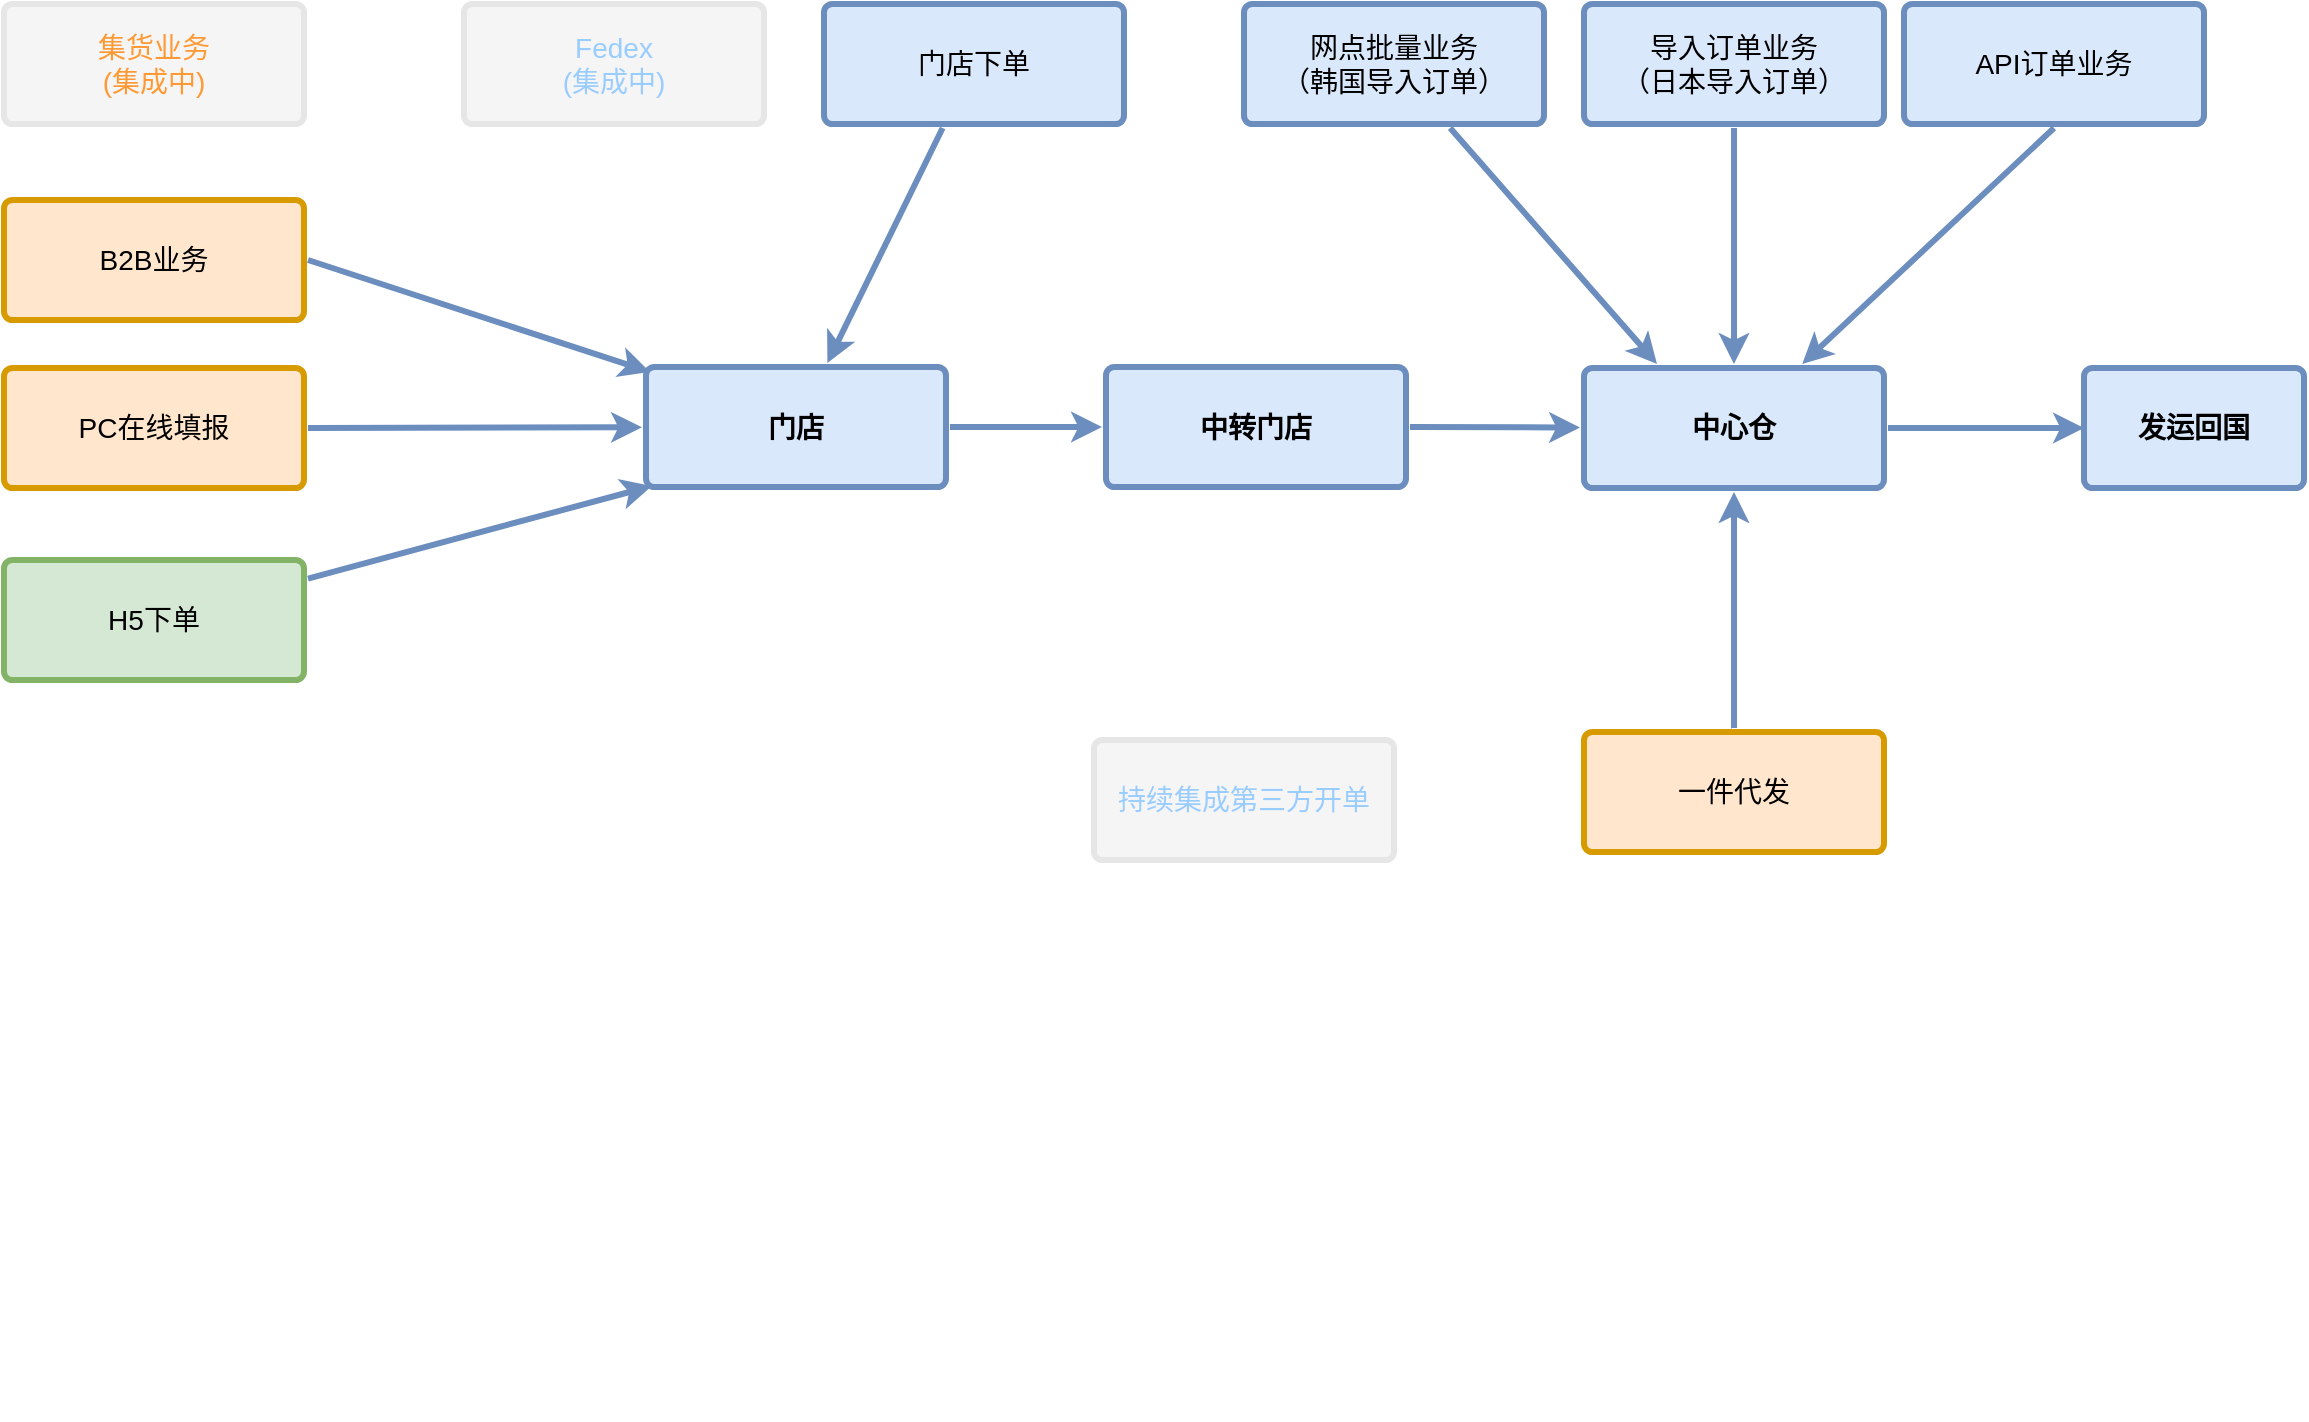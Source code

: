 <mxfile version="12.2.9" type="github" pages="1">
  <diagram id="6a731a19-8d31-9384-78a2-239565b7b9f0" name="Page-1">
    <mxGraphModel dx="2000" dy="1162" grid="1" gridSize="10" guides="1" tooltips="1" connect="1" arrows="1" fold="1" page="1" pageScale="1" pageWidth="1169" pageHeight="827" background="#ffffff" math="0" shadow="0">
      <root>
        <mxCell id="0"/>
        <mxCell id="1" parent="0"/>
        <mxCell id="1750" value="" style="edgeStyle=none;rounded=1;jumpStyle=none;html=1;shadow=0;labelBackgroundColor=none;startArrow=classic;startFill=1;jettySize=auto;orthogonalLoop=1;strokeColor=#6c8ebf;strokeWidth=3;fontFamily=Helvetica;fontSize=14;fontColor=#FFFFFF;spacing=5;fontStyle=1;fillColor=#dae8fc;endArrow=none;endFill=0;" parent="1" source="1753" target="1756" edge="1">
          <mxGeometry relative="1" as="geometry"/>
        </mxCell>
        <mxCell id="1753" value="门店" style="rounded=1;whiteSpace=wrap;html=1;shadow=0;labelBackgroundColor=none;strokeColor=#6c8ebf;strokeWidth=3;fillColor=#dae8fc;fontFamily=Helvetica;fontSize=14;align=center;spacing=5;fontStyle=1;arcSize=7;perimeterSpacing=2;" parent="1" vertex="1">
          <mxGeometry x="331" y="363.5" width="150" height="60" as="geometry"/>
        </mxCell>
        <mxCell id="-PJOahiLIvCA7SzMHqrE-1786" value="中转门店" style="rounded=1;whiteSpace=wrap;html=1;shadow=0;labelBackgroundColor=none;strokeColor=#6c8ebf;strokeWidth=3;fillColor=#dae8fc;fontFamily=Helvetica;fontSize=14;align=center;spacing=5;fontStyle=1;arcSize=7;perimeterSpacing=2;" parent="1" vertex="1">
          <mxGeometry x="561" y="363.5" width="150" height="60" as="geometry"/>
        </mxCell>
        <mxCell id="1754" value="H5下单" style="rounded=1;whiteSpace=wrap;html=1;shadow=0;labelBackgroundColor=none;strokeColor=#82b366;strokeWidth=3;fillColor=#d5e8d4;fontFamily=Helvetica;fontSize=14;align=center;spacing=5;fontStyle=0;arcSize=7;perimeterSpacing=2;" parent="1" vertex="1">
          <mxGeometry x="10" y="460" width="150" height="60" as="geometry"/>
        </mxCell>
        <mxCell id="1755" value="PC在线填报" style="rounded=1;whiteSpace=wrap;html=1;shadow=0;labelBackgroundColor=none;strokeColor=#d79b00;strokeWidth=3;fillColor=#ffe6cc;fontFamily=Helvetica;fontSize=14;align=center;spacing=5;fontStyle=0;arcSize=7;perimeterSpacing=2;" parent="1" vertex="1">
          <mxGeometry x="10" y="364" width="150" height="60" as="geometry"/>
        </mxCell>
        <mxCell id="1756" value="门店下单" style="rounded=1;whiteSpace=wrap;html=1;shadow=0;labelBackgroundColor=none;strokeColor=#6c8ebf;strokeWidth=3;fillColor=#dae8fc;fontFamily=Helvetica;fontSize=14;align=center;spacing=5;fontStyle=0;arcSize=7;perimeterSpacing=2;" parent="1" vertex="1">
          <mxGeometry x="420" y="182" width="150" height="60" as="geometry"/>
        </mxCell>
        <mxCell id="-PJOahiLIvCA7SzMHqrE-1780" value="" style="edgeStyle=none;rounded=1;jumpStyle=none;html=1;shadow=0;labelBackgroundColor=none;startArrow=classic;startFill=1;jettySize=auto;orthogonalLoop=1;strokeColor=#6c8ebf;strokeWidth=3;fontFamily=Helvetica;fontSize=14;fontColor=#FFFFFF;spacing=5;fontStyle=1;fillColor=#dae8fc;endArrow=none;endFill=0;exitX=0.032;exitY=0.961;exitDx=0;exitDy=0;exitPerimeter=0;" parent="1" source="1753" target="1754" edge="1">
          <mxGeometry relative="1" as="geometry">
            <mxPoint x="400" y="542.5" as="sourcePoint"/>
            <mxPoint x="400" y="463" as="targetPoint"/>
          </mxGeometry>
        </mxCell>
        <mxCell id="-PJOahiLIvCA7SzMHqrE-1781" value="" style="edgeStyle=none;rounded=1;jumpStyle=none;html=1;shadow=0;labelBackgroundColor=none;startArrow=classic;startFill=1;jettySize=auto;orthogonalLoop=1;strokeColor=#6c8ebf;strokeWidth=3;fontFamily=Helvetica;fontSize=14;fontColor=#FFFFFF;spacing=5;fontStyle=1;fillColor=#dae8fc;endArrow=none;endFill=0;entryX=1;entryY=0.5;entryDx=0;entryDy=0;" parent="1" source="1753" target="1755" edge="1">
          <mxGeometry relative="1" as="geometry">
            <mxPoint x="349.164" y="338.5" as="sourcePoint"/>
            <mxPoint x="279.836" y="393.5" as="targetPoint"/>
          </mxGeometry>
        </mxCell>
        <mxCell id="-PJOahiLIvCA7SzMHqrE-1782" value="&lt;h1&gt;Heading&lt;/h1&gt;&lt;p&gt;Lorem ipsum dolor sit amet, consectetur adipisicing elit, sed do eiusmod tempor incididunt ut labore et dolore magna aliqua.&lt;/p&gt;" style="text;html=1;strokeColor=none;fillColor=none;spacing=5;spacingTop=-20;whiteSpace=wrap;overflow=hidden;rounded=0;fontColor=#FFFFFF;" parent="1" vertex="1">
          <mxGeometry x="30" y="770" width="190" height="120" as="geometry"/>
        </mxCell>
        <mxCell id="-PJOahiLIvCA7SzMHqrE-1788" value="" style="edgeStyle=none;rounded=1;jumpStyle=none;html=1;shadow=0;labelBackgroundColor=none;startArrow=classic;startFill=1;jettySize=auto;orthogonalLoop=1;strokeColor=#6c8ebf;strokeWidth=3;fontFamily=Helvetica;fontSize=14;fontColor=#FFFFFF;spacing=5;fontStyle=1;fillColor=#dae8fc;endArrow=none;endFill=0;exitX=0;exitY=0.5;exitDx=0;exitDy=0;entryX=1;entryY=0.5;entryDx=0;entryDy=0;" parent="1" source="-PJOahiLIvCA7SzMHqrE-1786" target="1753" edge="1">
          <mxGeometry relative="1" as="geometry">
            <mxPoint x="591.928" y="440.004" as="sourcePoint"/>
            <mxPoint x="440" y="471.193" as="targetPoint"/>
          </mxGeometry>
        </mxCell>
        <mxCell id="-PJOahiLIvCA7SzMHqrE-1789" value="" style="edgeStyle=none;rounded=1;jumpStyle=none;html=1;shadow=0;labelBackgroundColor=none;startArrow=classic;startFill=1;jettySize=auto;orthogonalLoop=1;strokeColor=#6c8ebf;strokeWidth=3;fontFamily=Helvetica;fontSize=14;fontColor=#FFFFFF;spacing=5;fontStyle=1;fillColor=#dae8fc;endArrow=none;endFill=0;entryX=1;entryY=0.5;entryDx=0;entryDy=0;" parent="1" source="-PJOahiLIvCA7SzMHqrE-1790" target="-PJOahiLIvCA7SzMHqrE-1786" edge="1">
          <mxGeometry relative="1" as="geometry">
            <mxPoint x="796" y="392.5" as="sourcePoint"/>
            <mxPoint x="720" y="392.5" as="targetPoint"/>
          </mxGeometry>
        </mxCell>
        <mxCell id="-PJOahiLIvCA7SzMHqrE-1790" value="中心仓" style="rounded=1;whiteSpace=wrap;html=1;shadow=0;labelBackgroundColor=none;strokeColor=#6c8ebf;strokeWidth=3;fillColor=#dae8fc;fontFamily=Helvetica;fontSize=14;align=center;spacing=5;fontStyle=1;arcSize=7;perimeterSpacing=2;" parent="1" vertex="1">
          <mxGeometry x="800" y="364" width="150" height="60" as="geometry"/>
        </mxCell>
        <mxCell id="-PJOahiLIvCA7SzMHqrE-1810" value="发运回国" style="rounded=1;whiteSpace=wrap;html=1;shadow=0;labelBackgroundColor=none;strokeColor=#6c8ebf;strokeWidth=3;fillColor=#dae8fc;fontFamily=Helvetica;fontSize=14;align=center;spacing=5;fontStyle=1;arcSize=7;perimeterSpacing=2;" parent="1" vertex="1">
          <mxGeometry x="1050" y="364" width="110" height="60" as="geometry"/>
        </mxCell>
        <mxCell id="-PJOahiLIvCA7SzMHqrE-1794" value="" style="edgeStyle=none;rounded=1;jumpStyle=none;html=1;shadow=0;labelBackgroundColor=none;startArrow=classic;startFill=1;jettySize=auto;orthogonalLoop=1;strokeColor=#6c8ebf;strokeWidth=3;fontFamily=Helvetica;fontSize=14;fontColor=#FFFFFF;spacing=5;fontStyle=1;fillColor=#dae8fc;endArrow=none;endFill=0;" parent="1" source="-PJOahiLIvCA7SzMHqrE-1791" edge="1">
          <mxGeometry relative="1" as="geometry">
            <mxPoint x="874" y="644.5" as="sourcePoint"/>
            <mxPoint x="874" y="547.5" as="targetPoint"/>
          </mxGeometry>
        </mxCell>
        <mxCell id="-PJOahiLIvCA7SzMHqrE-1791" value="一件代发" style="rounded=1;whiteSpace=wrap;html=1;shadow=0;labelBackgroundColor=none;strokeColor=#d79b00;strokeWidth=3;fillColor=#ffe6cc;fontFamily=Helvetica;fontSize=14;align=center;spacing=5;fontStyle=0;arcSize=7;perimeterSpacing=2;" parent="1" vertex="1">
          <mxGeometry x="800" y="546" width="150" height="60" as="geometry"/>
        </mxCell>
        <mxCell id="-PJOahiLIvCA7SzMHqrE-1795" value="" style="edgeStyle=none;rounded=1;jumpStyle=none;html=1;shadow=0;labelBackgroundColor=none;startArrow=classic;startFill=1;jettySize=auto;orthogonalLoop=1;strokeColor=#6c8ebf;strokeWidth=3;fontFamily=Helvetica;fontSize=14;fontColor=#FFFFFF;spacing=5;fontStyle=1;fillColor=#dae8fc;endArrow=none;endFill=0;" parent="1" source="-PJOahiLIvCA7SzMHqrE-1790" target="-PJOahiLIvCA7SzMHqrE-1791" edge="1">
          <mxGeometry relative="1" as="geometry">
            <mxPoint x="874.898" y="362" as="sourcePoint"/>
            <mxPoint x="874" y="81.5" as="targetPoint"/>
          </mxGeometry>
        </mxCell>
        <mxCell id="-PJOahiLIvCA7SzMHqrE-1796" value="" style="edgeStyle=none;rounded=1;jumpStyle=none;html=1;shadow=0;labelBackgroundColor=none;startArrow=classic;startFill=1;jettySize=auto;orthogonalLoop=1;strokeColor=#6c8ebf;strokeWidth=3;fontFamily=Helvetica;fontSize=14;fontColor=#FFFFFF;spacing=5;fontStyle=1;fillColor=#dae8fc;endArrow=none;endFill=0;exitX=0.25;exitY=0;exitDx=0;exitDy=0;" parent="1" source="-PJOahiLIvCA7SzMHqrE-1790" target="-PJOahiLIvCA7SzMHqrE-1797" edge="1">
          <mxGeometry relative="1" as="geometry">
            <mxPoint x="865" y="370" as="sourcePoint"/>
          </mxGeometry>
        </mxCell>
        <mxCell id="-PJOahiLIvCA7SzMHqrE-1797" value="网点批量业务&lt;br&gt;（韩国导入订单）" style="rounded=1;whiteSpace=wrap;html=1;shadow=0;labelBackgroundColor=none;strokeColor=#6c8ebf;strokeWidth=3;fillColor=#dae8fc;fontFamily=Helvetica;fontSize=14;align=center;spacing=5;fontStyle=0;arcSize=7;perimeterSpacing=2;" parent="1" vertex="1">
          <mxGeometry x="630" y="182" width="150" height="60" as="geometry"/>
        </mxCell>
        <mxCell id="-PJOahiLIvCA7SzMHqrE-1798" value="导入订单业务&lt;br&gt;（日本导入订单）" style="rounded=1;whiteSpace=wrap;html=1;shadow=0;labelBackgroundColor=none;strokeColor=#6c8ebf;strokeWidth=3;fillColor=#dae8fc;fontFamily=Helvetica;fontSize=14;align=center;spacing=5;fontStyle=0;arcSize=7;perimeterSpacing=2;" parent="1" vertex="1">
          <mxGeometry x="800" y="182" width="150" height="60" as="geometry"/>
        </mxCell>
        <mxCell id="-PJOahiLIvCA7SzMHqrE-1800" value="" style="edgeStyle=none;rounded=1;jumpStyle=none;html=1;shadow=0;labelBackgroundColor=none;startArrow=classic;startFill=1;jettySize=auto;orthogonalLoop=1;strokeColor=#6c8ebf;strokeWidth=3;fontFamily=Helvetica;fontSize=14;fontColor=#FFFFFF;spacing=5;fontStyle=1;fillColor=#dae8fc;endArrow=none;endFill=0;entryX=0.5;entryY=1;entryDx=0;entryDy=0;exitX=0.5;exitY=0;exitDx=0;exitDy=0;" parent="1" source="-PJOahiLIvCA7SzMHqrE-1790" target="-PJOahiLIvCA7SzMHqrE-1798" edge="1">
          <mxGeometry relative="1" as="geometry">
            <mxPoint x="1030" y="375" as="sourcePoint"/>
            <mxPoint x="1030" y="269.5" as="targetPoint"/>
          </mxGeometry>
        </mxCell>
        <mxCell id="-PJOahiLIvCA7SzMHqrE-1801" value="B2B业务" style="rounded=1;whiteSpace=wrap;html=1;shadow=0;labelBackgroundColor=none;strokeColor=#d79b00;strokeWidth=3;fillColor=#ffe6cc;fontFamily=Helvetica;fontSize=14;align=center;spacing=5;fontStyle=0;arcSize=7;perimeterSpacing=2;" parent="1" vertex="1">
          <mxGeometry x="10" y="280" width="150" height="60" as="geometry"/>
        </mxCell>
        <mxCell id="-PJOahiLIvCA7SzMHqrE-1802" value="" style="edgeStyle=none;rounded=1;jumpStyle=none;html=1;shadow=0;labelBackgroundColor=none;startArrow=classic;startFill=1;jettySize=auto;orthogonalLoop=1;strokeColor=#6c8ebf;strokeWidth=3;fontFamily=Helvetica;fontSize=14;fontColor=#FFFFFF;spacing=5;fontStyle=1;fillColor=#dae8fc;endArrow=none;endFill=0;entryX=1;entryY=0.5;entryDx=0;entryDy=0;exitX=0.026;exitY=0.07;exitDx=0;exitDy=0;exitPerimeter=0;" parent="1" source="1753" target="-PJOahiLIvCA7SzMHqrE-1801" edge="1">
          <mxGeometry relative="1" as="geometry">
            <mxPoint x="337" y="309.658" as="sourcePoint"/>
            <mxPoint x="170" y="310" as="targetPoint"/>
          </mxGeometry>
        </mxCell>
        <mxCell id="-PJOahiLIvCA7SzMHqrE-1803" value="API订单业务" style="rounded=1;whiteSpace=wrap;html=1;shadow=0;labelBackgroundColor=none;strokeColor=#6c8ebf;strokeWidth=3;fillColor=#dae8fc;fontFamily=Helvetica;fontSize=14;align=center;spacing=5;fontStyle=0;arcSize=7;perimeterSpacing=2;" parent="1" vertex="1">
          <mxGeometry x="960" y="182" width="150" height="60" as="geometry"/>
        </mxCell>
        <mxCell id="-PJOahiLIvCA7SzMHqrE-1805" value="" style="edgeStyle=none;rounded=1;jumpStyle=none;html=1;shadow=0;labelBackgroundColor=none;startArrow=classic;startFill=1;jettySize=auto;orthogonalLoop=1;strokeColor=#6c8ebf;strokeWidth=3;fontFamily=Helvetica;fontSize=14;fontColor=#FFFFFF;spacing=5;fontStyle=1;fillColor=#dae8fc;endArrow=none;endFill=0;entryX=0.5;entryY=1;entryDx=0;entryDy=0;" parent="1" source="-PJOahiLIvCA7SzMHqrE-1790" target="-PJOahiLIvCA7SzMHqrE-1803" edge="1">
          <mxGeometry relative="1" as="geometry">
            <mxPoint x="1059.954" y="363.976" as="sourcePoint"/>
            <mxPoint x="1069" y="240" as="targetPoint"/>
          </mxGeometry>
        </mxCell>
        <mxCell id="-PJOahiLIvCA7SzMHqrE-1812" value="" style="edgeStyle=none;rounded=1;jumpStyle=none;html=1;shadow=0;labelBackgroundColor=none;startArrow=classic;startFill=1;jettySize=auto;orthogonalLoop=1;strokeColor=#6c8ebf;strokeWidth=3;fontFamily=Helvetica;fontSize=14;fontColor=#FFFFFF;spacing=5;fontStyle=1;fillColor=#dae8fc;endArrow=none;endFill=0;entryX=1;entryY=0.5;entryDx=0;entryDy=0;" parent="1" target="-PJOahiLIvCA7SzMHqrE-1790" edge="1">
          <mxGeometry relative="1" as="geometry">
            <mxPoint x="1050" y="394" as="sourcePoint"/>
            <mxPoint x="960" y="393.5" as="targetPoint"/>
          </mxGeometry>
        </mxCell>
        <mxCell id="-PJOahiLIvCA7SzMHqrE-1813" value="集货业务&lt;br&gt;(集成中)" style="rounded=1;whiteSpace=wrap;html=1;shadow=0;labelBackgroundColor=none;strokeColor=#E6E6E6;strokeWidth=3;fillColor=#f5f5f5;fontFamily=Helvetica;fontSize=14;align=center;spacing=5;fontStyle=0;arcSize=7;perimeterSpacing=2;fontColor=#FF9933;" parent="1" vertex="1">
          <mxGeometry x="10" y="182" width="150" height="60" as="geometry"/>
        </mxCell>
        <mxCell id="uDcFqDSubznKz2dJ2ko3-1756" value="Fedex&lt;br&gt;(集成中)" style="rounded=1;whiteSpace=wrap;html=1;shadow=0;labelBackgroundColor=none;strokeColor=#E6E6E6;strokeWidth=3;fillColor=#f5f5f5;fontFamily=Helvetica;fontSize=14;align=center;spacing=5;fontStyle=0;arcSize=7;perimeterSpacing=2;fontColor=#99CCFF;" vertex="1" parent="1">
          <mxGeometry x="240" y="182" width="150" height="60" as="geometry"/>
        </mxCell>
        <mxCell id="uDcFqDSubznKz2dJ2ko3-1757" value="持续集成第三方开单" style="rounded=1;whiteSpace=wrap;html=1;shadow=0;labelBackgroundColor=none;strokeColor=#E6E6E6;strokeWidth=3;fillColor=#f5f5f5;fontFamily=Helvetica;fontSize=14;align=center;spacing=5;fontStyle=0;arcSize=7;perimeterSpacing=2;fontColor=#99CCFF;" vertex="1" parent="1">
          <mxGeometry x="555" y="550" width="150" height="60" as="geometry"/>
        </mxCell>
      </root>
    </mxGraphModel>
  </diagram>
</mxfile>
